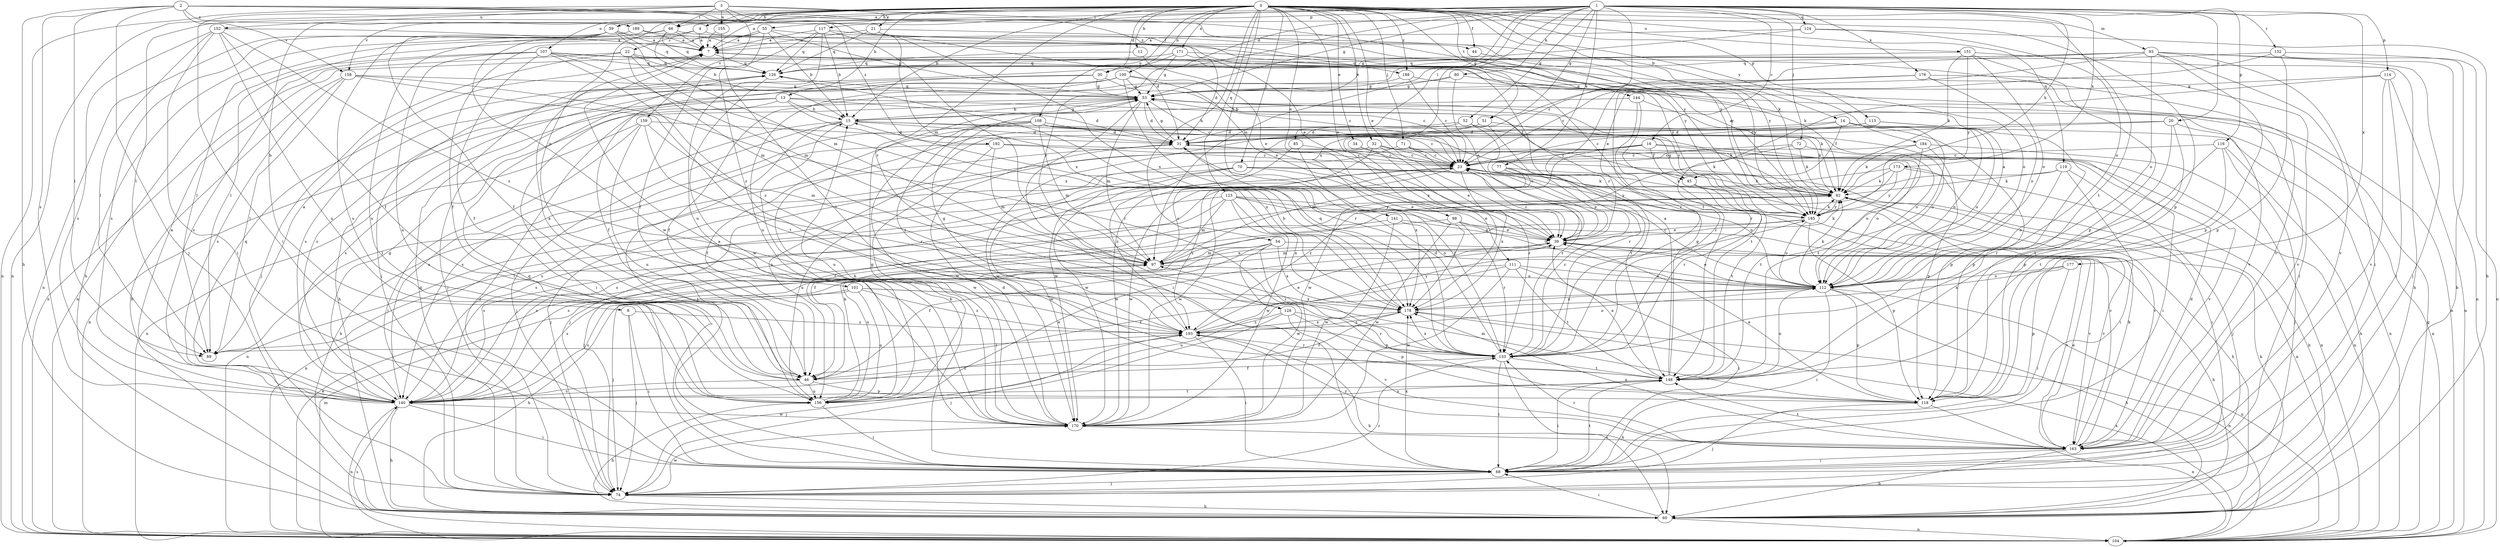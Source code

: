 strict digraph  {
0;
1;
2;
3;
4;
7;
8;
12;
13;
14;
15;
16;
20;
21;
22;
23;
30;
31;
32;
34;
39;
44;
45;
46;
51;
52;
53;
54;
55;
59;
60;
66;
68;
70;
71;
72;
74;
77;
80;
82;
85;
89;
93;
97;
98;
100;
101;
104;
107;
108;
111;
112;
113;
114;
116;
117;
118;
119;
123;
124;
126;
128;
132;
133;
140;
141;
144;
148;
151;
152;
155;
156;
158;
159;
163;
170;
171;
173;
176;
177;
178;
184;
185;
188;
189;
192;
193;
0 -> 4  [label=a];
0 -> 8  [label=b];
0 -> 12  [label=b];
0 -> 13  [label=b];
0 -> 14  [label=b];
0 -> 15  [label=b];
0 -> 30  [label=d];
0 -> 32  [label=e];
0 -> 34  [label=e];
0 -> 39  [label=e];
0 -> 44  [label=f];
0 -> 51  [label=g];
0 -> 54  [label=h];
0 -> 55  [label=h];
0 -> 59  [label=h];
0 -> 70  [label=j];
0 -> 71  [label=j];
0 -> 93  [label=m];
0 -> 98  [label=n];
0 -> 100  [label=n];
0 -> 101  [label=n];
0 -> 104  [label=n];
0 -> 107  [label=o];
0 -> 108  [label=o];
0 -> 111  [label=o];
0 -> 113  [label=p];
0 -> 119  [label=q];
0 -> 123  [label=q];
0 -> 128  [label=r];
0 -> 141  [label=t];
0 -> 144  [label=t];
0 -> 148  [label=t];
0 -> 151  [label=u];
0 -> 158  [label=v];
0 -> 171  [label=x];
0 -> 184  [label=y];
0 -> 188  [label=z];
1 -> 7  [label=a];
1 -> 16  [label=c];
1 -> 20  [label=c];
1 -> 30  [label=d];
1 -> 51  [label=g];
1 -> 52  [label=g];
1 -> 53  [label=g];
1 -> 66  [label=i];
1 -> 72  [label=j];
1 -> 77  [label=k];
1 -> 80  [label=k];
1 -> 82  [label=k];
1 -> 85  [label=l];
1 -> 89  [label=l];
1 -> 97  [label=m];
1 -> 114  [label=p];
1 -> 116  [label=p];
1 -> 117  [label=p];
1 -> 124  [label=q];
1 -> 128  [label=r];
1 -> 132  [label=r];
1 -> 133  [label=r];
1 -> 173  [label=x];
1 -> 176  [label=x];
1 -> 177  [label=x];
1 -> 178  [label=x];
2 -> 60  [label=h];
2 -> 74  [label=j];
2 -> 89  [label=l];
2 -> 118  [label=p];
2 -> 140  [label=s];
2 -> 158  [label=v];
2 -> 185  [label=y];
2 -> 188  [label=z];
2 -> 189  [label=z];
2 -> 192  [label=z];
3 -> 21  [label=c];
3 -> 66  [label=i];
3 -> 68  [label=i];
3 -> 97  [label=m];
3 -> 104  [label=n];
3 -> 152  [label=u];
3 -> 155  [label=u];
3 -> 159  [label=v];
3 -> 185  [label=y];
4 -> 7  [label=a];
4 -> 22  [label=c];
4 -> 44  [label=f];
4 -> 89  [label=l];
7 -> 126  [label=q];
8 -> 68  [label=i];
8 -> 74  [label=j];
8 -> 193  [label=z];
12 -> 39  [label=e];
12 -> 126  [label=q];
13 -> 15  [label=b];
13 -> 31  [label=d];
13 -> 45  [label=f];
13 -> 68  [label=i];
13 -> 104  [label=n];
13 -> 140  [label=s];
13 -> 178  [label=x];
14 -> 31  [label=d];
14 -> 45  [label=f];
14 -> 104  [label=n];
14 -> 112  [label=o];
14 -> 148  [label=t];
14 -> 170  [label=w];
15 -> 31  [label=d];
15 -> 53  [label=g];
15 -> 68  [label=i];
15 -> 74  [label=j];
15 -> 118  [label=p];
15 -> 140  [label=s];
15 -> 148  [label=t];
16 -> 23  [label=c];
16 -> 45  [label=f];
16 -> 68  [label=i];
16 -> 97  [label=m];
16 -> 112  [label=o];
16 -> 140  [label=s];
20 -> 23  [label=c];
20 -> 31  [label=d];
20 -> 104  [label=n];
20 -> 118  [label=p];
20 -> 148  [label=t];
21 -> 7  [label=a];
21 -> 31  [label=d];
21 -> 82  [label=k];
21 -> 126  [label=q];
21 -> 178  [label=x];
22 -> 74  [label=j];
22 -> 97  [label=m];
22 -> 104  [label=n];
22 -> 126  [label=q];
22 -> 178  [label=x];
22 -> 185  [label=y];
23 -> 82  [label=k];
23 -> 104  [label=n];
23 -> 140  [label=s];
23 -> 170  [label=w];
23 -> 178  [label=x];
23 -> 193  [label=z];
30 -> 23  [label=c];
30 -> 46  [label=f];
30 -> 53  [label=g];
30 -> 140  [label=s];
31 -> 23  [label=c];
31 -> 53  [label=g];
31 -> 89  [label=l];
31 -> 133  [label=r];
32 -> 23  [label=c];
32 -> 39  [label=e];
32 -> 74  [label=j];
32 -> 112  [label=o];
32 -> 193  [label=z];
34 -> 23  [label=c];
34 -> 133  [label=r];
39 -> 23  [label=c];
39 -> 60  [label=h];
39 -> 82  [label=k];
39 -> 97  [label=m];
44 -> 185  [label=y];
45 -> 133  [label=r];
45 -> 148  [label=t];
45 -> 163  [label=v];
46 -> 7  [label=a];
46 -> 118  [label=p];
46 -> 140  [label=s];
46 -> 156  [label=u];
51 -> 31  [label=d];
51 -> 112  [label=o];
51 -> 133  [label=r];
51 -> 170  [label=w];
52 -> 31  [label=d];
52 -> 39  [label=e];
52 -> 82  [label=k];
52 -> 156  [label=u];
53 -> 15  [label=b];
53 -> 23  [label=c];
53 -> 31  [label=d];
53 -> 68  [label=i];
53 -> 74  [label=j];
53 -> 97  [label=m];
53 -> 185  [label=y];
54 -> 46  [label=f];
54 -> 97  [label=m];
54 -> 133  [label=r];
54 -> 156  [label=u];
54 -> 163  [label=v];
54 -> 170  [label=w];
54 -> 178  [label=x];
55 -> 7  [label=a];
55 -> 15  [label=b];
55 -> 39  [label=e];
55 -> 46  [label=f];
55 -> 53  [label=g];
55 -> 89  [label=l];
55 -> 193  [label=z];
59 -> 7  [label=a];
59 -> 46  [label=f];
59 -> 97  [label=m];
59 -> 104  [label=n];
59 -> 126  [label=q];
59 -> 148  [label=t];
59 -> 156  [label=u];
59 -> 170  [label=w];
60 -> 68  [label=i];
60 -> 82  [label=k];
60 -> 104  [label=n];
66 -> 7  [label=a];
66 -> 15  [label=b];
66 -> 60  [label=h];
66 -> 126  [label=q];
66 -> 156  [label=u];
66 -> 185  [label=y];
68 -> 15  [label=b];
68 -> 74  [label=j];
68 -> 126  [label=q];
68 -> 148  [label=t];
68 -> 178  [label=x];
70 -> 39  [label=e];
70 -> 82  [label=k];
70 -> 104  [label=n];
70 -> 156  [label=u];
70 -> 170  [label=w];
70 -> 185  [label=y];
71 -> 23  [label=c];
71 -> 74  [label=j];
71 -> 133  [label=r];
71 -> 163  [label=v];
72 -> 23  [label=c];
72 -> 82  [label=k];
72 -> 104  [label=n];
72 -> 170  [label=w];
74 -> 60  [label=h];
74 -> 126  [label=q];
74 -> 133  [label=r];
74 -> 170  [label=w];
77 -> 39  [label=e];
77 -> 82  [label=k];
77 -> 112  [label=o];
77 -> 140  [label=s];
77 -> 170  [label=w];
80 -> 39  [label=e];
80 -> 46  [label=f];
80 -> 53  [label=g];
80 -> 104  [label=n];
82 -> 7  [label=a];
82 -> 46  [label=f];
82 -> 60  [label=h];
82 -> 74  [label=j];
82 -> 185  [label=y];
85 -> 23  [label=c];
85 -> 170  [label=w];
85 -> 178  [label=x];
89 -> 7  [label=a];
93 -> 23  [label=c];
93 -> 68  [label=i];
93 -> 74  [label=j];
93 -> 104  [label=n];
93 -> 112  [label=o];
93 -> 118  [label=p];
93 -> 126  [label=q];
93 -> 133  [label=r];
93 -> 156  [label=u];
93 -> 163  [label=v];
97 -> 23  [label=c];
97 -> 39  [label=e];
97 -> 74  [label=j];
97 -> 112  [label=o];
98 -> 39  [label=e];
98 -> 133  [label=r];
98 -> 140  [label=s];
98 -> 163  [label=v];
98 -> 170  [label=w];
100 -> 23  [label=c];
100 -> 39  [label=e];
100 -> 53  [label=g];
100 -> 60  [label=h];
100 -> 74  [label=j];
100 -> 133  [label=r];
100 -> 140  [label=s];
101 -> 60  [label=h];
101 -> 118  [label=p];
101 -> 140  [label=s];
101 -> 156  [label=u];
101 -> 178  [label=x];
101 -> 193  [label=z];
104 -> 39  [label=e];
104 -> 53  [label=g];
104 -> 97  [label=m];
104 -> 140  [label=s];
104 -> 178  [label=x];
107 -> 46  [label=f];
107 -> 82  [label=k];
107 -> 97  [label=m];
107 -> 104  [label=n];
107 -> 126  [label=q];
107 -> 140  [label=s];
107 -> 156  [label=u];
107 -> 163  [label=v];
107 -> 193  [label=z];
108 -> 23  [label=c];
108 -> 31  [label=d];
108 -> 46  [label=f];
108 -> 82  [label=k];
108 -> 97  [label=m];
108 -> 112  [label=o];
108 -> 140  [label=s];
108 -> 170  [label=w];
108 -> 193  [label=z];
111 -> 46  [label=f];
111 -> 68  [label=i];
111 -> 112  [label=o];
111 -> 140  [label=s];
111 -> 148  [label=t];
111 -> 170  [label=w];
112 -> 7  [label=a];
112 -> 23  [label=c];
112 -> 39  [label=e];
112 -> 60  [label=h];
112 -> 68  [label=i];
112 -> 82  [label=k];
112 -> 104  [label=n];
112 -> 118  [label=p];
112 -> 156  [label=u];
112 -> 178  [label=x];
113 -> 31  [label=d];
113 -> 112  [label=o];
113 -> 118  [label=p];
113 -> 156  [label=u];
114 -> 53  [label=g];
114 -> 68  [label=i];
114 -> 104  [label=n];
114 -> 133  [label=r];
114 -> 163  [label=v];
116 -> 23  [label=c];
116 -> 60  [label=h];
116 -> 74  [label=j];
116 -> 133  [label=r];
116 -> 148  [label=t];
117 -> 7  [label=a];
117 -> 15  [label=b];
117 -> 46  [label=f];
117 -> 126  [label=q];
117 -> 156  [label=u];
117 -> 178  [label=x];
117 -> 185  [label=y];
118 -> 39  [label=e];
118 -> 74  [label=j];
118 -> 97  [label=m];
118 -> 104  [label=n];
119 -> 46  [label=f];
119 -> 68  [label=i];
119 -> 74  [label=j];
119 -> 82  [label=k];
119 -> 112  [label=o];
123 -> 39  [label=e];
123 -> 89  [label=l];
123 -> 97  [label=m];
123 -> 104  [label=n];
123 -> 112  [label=o];
123 -> 170  [label=w];
123 -> 178  [label=x];
123 -> 185  [label=y];
124 -> 7  [label=a];
124 -> 53  [label=g];
124 -> 60  [label=h];
124 -> 112  [label=o];
126 -> 53  [label=g];
126 -> 170  [label=w];
128 -> 74  [label=j];
128 -> 118  [label=p];
128 -> 133  [label=r];
128 -> 163  [label=v];
128 -> 193  [label=z];
132 -> 39  [label=e];
132 -> 60  [label=h];
132 -> 104  [label=n];
132 -> 118  [label=p];
132 -> 126  [label=q];
133 -> 23  [label=c];
133 -> 31  [label=d];
133 -> 46  [label=f];
133 -> 60  [label=h];
133 -> 68  [label=i];
133 -> 126  [label=q];
133 -> 148  [label=t];
133 -> 178  [label=x];
140 -> 7  [label=a];
140 -> 53  [label=g];
140 -> 60  [label=h];
140 -> 68  [label=i];
140 -> 104  [label=n];
140 -> 126  [label=q];
140 -> 148  [label=t];
140 -> 170  [label=w];
140 -> 193  [label=z];
141 -> 39  [label=e];
141 -> 112  [label=o];
141 -> 140  [label=s];
141 -> 170  [label=w];
144 -> 15  [label=b];
144 -> 82  [label=k];
144 -> 133  [label=r];
144 -> 148  [label=t];
148 -> 7  [label=a];
148 -> 39  [label=e];
148 -> 53  [label=g];
148 -> 68  [label=i];
148 -> 112  [label=o];
148 -> 140  [label=s];
151 -> 60  [label=h];
151 -> 82  [label=k];
151 -> 112  [label=o];
151 -> 118  [label=p];
151 -> 126  [label=q];
151 -> 185  [label=y];
152 -> 7  [label=a];
152 -> 46  [label=f];
152 -> 68  [label=i];
152 -> 89  [label=l];
152 -> 140  [label=s];
152 -> 156  [label=u];
152 -> 193  [label=z];
155 -> 7  [label=a];
155 -> 148  [label=t];
156 -> 39  [label=e];
156 -> 60  [label=h];
156 -> 68  [label=i];
156 -> 82  [label=k];
158 -> 53  [label=g];
158 -> 60  [label=h];
158 -> 89  [label=l];
158 -> 133  [label=r];
158 -> 140  [label=s];
158 -> 148  [label=t];
159 -> 31  [label=d];
159 -> 74  [label=j];
159 -> 97  [label=m];
159 -> 104  [label=n];
159 -> 133  [label=r];
159 -> 156  [label=u];
163 -> 23  [label=c];
163 -> 31  [label=d];
163 -> 39  [label=e];
163 -> 60  [label=h];
163 -> 68  [label=i];
163 -> 82  [label=k];
163 -> 133  [label=r];
163 -> 148  [label=t];
163 -> 178  [label=x];
163 -> 193  [label=z];
170 -> 7  [label=a];
170 -> 15  [label=b];
170 -> 31  [label=d];
170 -> 53  [label=g];
170 -> 163  [label=v];
171 -> 31  [label=d];
171 -> 53  [label=g];
171 -> 74  [label=j];
171 -> 112  [label=o];
171 -> 126  [label=q];
173 -> 60  [label=h];
173 -> 68  [label=i];
173 -> 82  [label=k];
173 -> 170  [label=w];
173 -> 185  [label=y];
173 -> 193  [label=z];
176 -> 23  [label=c];
176 -> 53  [label=g];
176 -> 68  [label=i];
176 -> 112  [label=o];
176 -> 163  [label=v];
176 -> 178  [label=x];
177 -> 68  [label=i];
177 -> 112  [label=o];
177 -> 118  [label=p];
177 -> 178  [label=x];
178 -> 15  [label=b];
178 -> 46  [label=f];
178 -> 104  [label=n];
178 -> 193  [label=z];
184 -> 23  [label=c];
184 -> 82  [label=k];
184 -> 104  [label=n];
184 -> 118  [label=p];
184 -> 148  [label=t];
185 -> 39  [label=e];
185 -> 53  [label=g];
185 -> 82  [label=k];
185 -> 112  [label=o];
185 -> 118  [label=p];
185 -> 140  [label=s];
185 -> 163  [label=v];
188 -> 23  [label=c];
188 -> 53  [label=g];
188 -> 163  [label=v];
189 -> 7  [label=a];
189 -> 140  [label=s];
189 -> 185  [label=y];
192 -> 23  [label=c];
192 -> 60  [label=h];
192 -> 82  [label=k];
192 -> 97  [label=m];
192 -> 170  [label=w];
193 -> 39  [label=e];
193 -> 53  [label=g];
193 -> 60  [label=h];
193 -> 68  [label=i];
193 -> 74  [label=j];
193 -> 89  [label=l];
193 -> 112  [label=o];
193 -> 133  [label=r];
193 -> 178  [label=x];
193 -> 185  [label=y];
}
